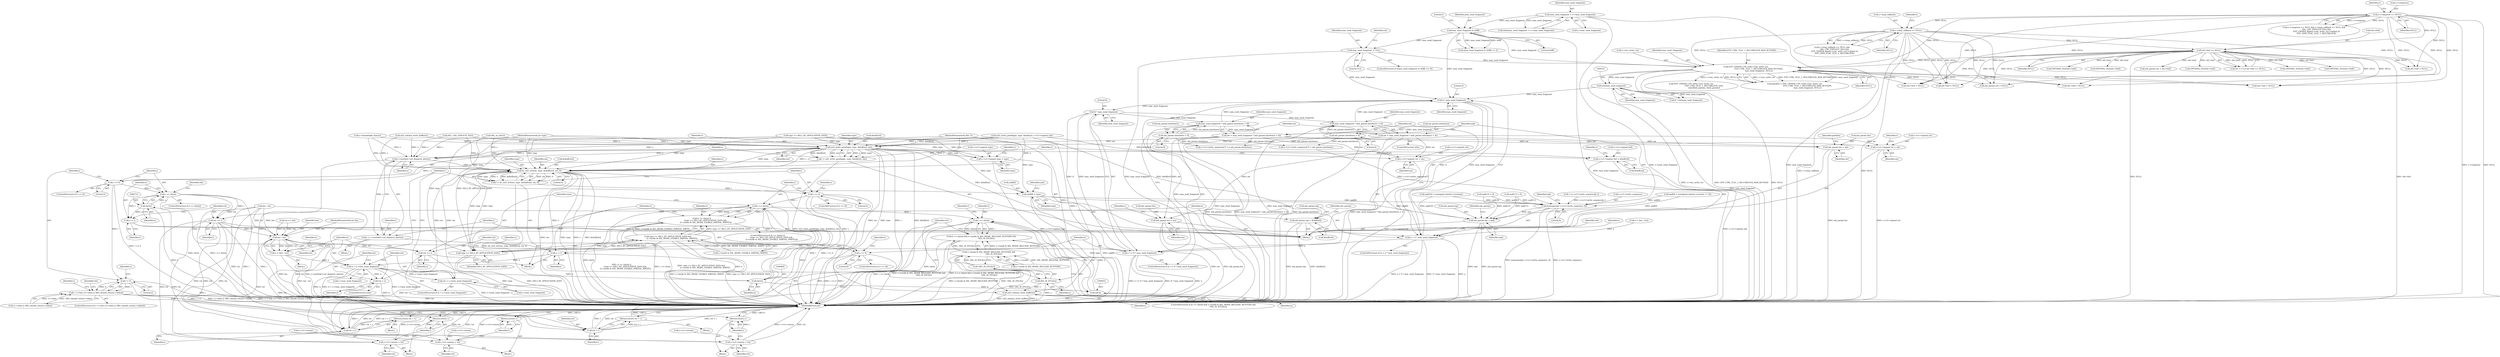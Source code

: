 digraph "0_openssl_77c77f0a1b9f15b869ca3342186dfbedd1119d0e@API" {
"1000386" [label="(Call,4 * max_send_fragment)"];
"1000292" [label="(Call,max_send_fragment & 0xfff)"];
"1000258" [label="(Call,max_send_fragment = s->max_send_fragment)"];
"1000433" [label="(Call,max_send_fragment * (mb_param.interleave = 8))"];
"1000428" [label="(Call,8 * max_send_fragment)"];
"1000386" [label="(Call,4 * max_send_fragment)"];
"1000326" [label="(Call,(int)max_send_fragment)"];
"1000314" [label="(Call,EVP_CIPHER_CTX_ctrl(s->enc_write_ctx,\n                                          EVP_CTRL_TLS1_1_MULTIBLOCK_MAX_BUFSIZE,\n                                          max_send_fragment, NULL))"];
"1000296" [label="(Call,max_send_fragment -= 512)"];
"1000264" [label="(Call,s->compress == NULL)"];
"1000270" [label="(Call,s->msg_callback == NULL)"];
"1000304" [label="(Call,wb->buf == NULL)"];
"1000443" [label="(Call,max_send_fragment * (mb_param.interleave = 4))"];
"1000445" [label="(Call,mb_param.interleave = 4)"];
"1000435" [label="(Call,mb_param.interleave = 8)"];
"1000384" [label="(Call,n < 4 * max_send_fragment)"];
"1000426" [label="(Call,n >= 8 * max_send_fragment)"];
"1000714" [label="(Call,(int)n)"];
"1000712" [label="(Call,i == (int)n)"];
"1000728" [label="(Call,tot + i)"];
"1000727" [label="(Return,return tot + i;)"];
"1000731" [label="(Call,n -= i)"];
"1000734" [label="(Call,tot += i)"];
"1000416" [label="(Call,s->s3->wnum = tot)"];
"1000702" [label="(Call,s->s3->wnum = tot)"];
"1000759" [label="(Call,len - tot)"];
"1000757" [label="(Call,n = (len - tot))"];
"1000765" [label="(Call,n > s->max_send_fragment)"];
"1000770" [label="(Call,nw = s->max_send_fragment)"];
"1000781" [label="(Call,do_ssl3_write(s, type, &(buf[tot]), nw, 0))"];
"1000779" [label="(Call,i = do_ssl3_write(s, type, &(buf[tot]), nw, 0))"];
"1000791" [label="(Call,i <= 0)"];
"1000802" [label="(Return,return i;)"];
"1000806" [label="(Call,i == (int)n)"];
"1000805" [label="(Call,(i == (int)n) ||\n            (type == SSL3_RT_APPLICATION_DATA &&\n             (s->mode & SSL_MODE_ENABLE_PARTIAL_WRITE)))"];
"1000830" [label="(Call,i == (int)n)"];
"1000829" [label="(Call,(i == (int)n) && s->mode & SSL_MODE_RELEASE_BUFFERS &&\n                !SSL_IS_DTLS(s))"];
"1000847" [label="(Call,tot + i)"];
"1000846" [label="(Return,return tot + i;)"];
"1000850" [label="(Call,n -= i)"];
"1000853" [label="(Call,tot += i)"];
"1000795" [label="(Call,s->s3->wnum = tot)"];
"1000812" [label="(Call,type == SSL3_RT_APPLICATION_DATA)"];
"1000811" [label="(Call,type == SSL3_RT_APPLICATION_DATA &&\n             (s->mode & SSL_MODE_ENABLE_PARTIAL_WRITE))"];
"1000842" [label="(Call,SSL_IS_DTLS(s))"];
"1000841" [label="(Call,!SSL_IS_DTLS(s))"];
"1000835" [label="(Call,s->mode & SSL_MODE_RELEASE_BUFFERS &&\n                !SSL_IS_DTLS(s))"];
"1000844" [label="(Call,ssl3_release_write_buffer(s))"];
"1000776" [label="(Call,nw = n)"];
"1000808" [label="(Call,(int)n)"];
"1000832" [label="(Call,(int)n)"];
"1000431" [label="(Call,nw = max_send_fragment * (mb_param.interleave = 8))"];
"1000503" [label="(Call,mb_param.len = nw)"];
"1000557" [label="(Call,mb_param.len = nw)"];
"1000631" [label="(Call,s->s3->wpend_tot = nw)"];
"1000655" [label="(Call,s->s3->wpend_ret = nw)"];
"1000664" [label="(Call,ssl3_write_pending(s, type, &buf[tot], nw))"];
"1000409" [label="(Call,s->method->ssl_dispatch_alert(s))"];
"1000407" [label="(Call,i = s->method->ssl_dispatch_alert(s))"];
"1000412" [label="(Call,i <= 0)"];
"1000423" [label="(Return,return i;)"];
"1000458" [label="(Call,aad[8] = type)"];
"1000450" [label="(Call,memcpy(aad, s->s3->write_sequence, 8))"];
"1000498" [label="(Call,mb_param.inp = aad)"];
"1000549" [label="(Call,mb_param.inp = &buf[tot])"];
"1000638" [label="(Call,s->s3->wpend_buf = &buf[tot])"];
"1000648" [label="(Call,s->s3->wpend_type = type)"];
"1000662" [label="(Call,i = ssl3_write_pending(s, type, &buf[tot], nw))"];
"1000673" [label="(Call,i <= 0)"];
"1000679" [label="(Call,i < 0)"];
"1000678" [label="(Call,i < 0 && (!s->wbio || !BIO_should_retry(s->wbio)))"];
"1000709" [label="(Return,return i;)"];
"1000441" [label="(Call,nw = max_send_fragment * (mb_param.interleave = 4))"];
"1000705" [label="(Identifier,s)"];
"1000830" [label="(Call,i == (int)n)"];
"1000841" [label="(Call,!SSL_IS_DTLS(s))"];
"1000810" [label="(Identifier,n)"];
"1000764" [label="(ControlStructure,if (n > s->max_send_fragment))"];
"1000808" [label="(Call,(int)n)"];
"1000269" [label="(Call,s->msg_callback == NULL &&\n        SSL_USE_EXPLICIT_IV(s) &&\n        EVP_CIPHER_flags(s->enc_write_ctx->cipher) &\n        EVP_CIPH_FLAG_TLS1_1_MULTIBLOCK)"];
"1000498" [label="(Call,mb_param.inp = aad)"];
"1000679" [label="(Call,i < 0)"];
"1000383" [label="(ControlStructure,if (n < 4 * max_send_fragment))"];
"1000435" [label="(Call,mb_param.interleave = 8)"];
"1000763" [label="(Block,)"];
"1000845" [label="(Identifier,s)"];
"1000452" [label="(Call,s->s3->write_sequence)"];
"1000314" [label="(Call,EVP_CIPHER_CTX_ctrl(s->enc_write_ctx,\n                                          EVP_CTRL_TLS1_1_MULTIBLOCK_MAX_BUFSIZE,\n                                          max_send_fragment, NULL))"];
"1000256" [label="(Call,(int)(max_send_fragment = s->max_send_fragment))"];
"1000118" [label="(MethodParameterIn,int type)"];
"1000432" [label="(Identifier,nw)"];
"1000728" [label="(Call,tot + i)"];
"1000761" [label="(Identifier,tot)"];
"1000851" [label="(Identifier,n)"];
"1000722" [label="(Call,wb->buf = NULL)"];
"1000734" [label="(Call,tot += i)"];
"1000442" [label="(Identifier,nw)"];
"1000672" [label="(ControlStructure,if (i <= 0))"];
"1000433" [label="(Call,max_send_fragment * (mb_param.interleave = 8))"];
"1000709" [label="(Return,return i;)"];
"1000507" [label="(Identifier,nw)"];
"1000463" [label="(Call,aad[9] = (unsigned char)(s->version >> 8))"];
"1000499" [label="(Call,mb_param.inp)"];
"1000178" [label="(Call,s->handshake_func(s))"];
"1000413" [label="(Identifier,i)"];
"1000814" [label="(Identifier,SSL3_RT_APPLICATION_DATA)"];
"1000767" [label="(Call,s->max_send_fragment)"];
"1000661" [label="(Identifier,nw)"];
"1000794" [label="(Block,)"];
"1000849" [label="(Identifier,i)"];
"1000641" [label="(Identifier,s)"];
"1000771" [label="(Identifier,nw)"];
"1000410" [label="(Identifier,s)"];
"1000305" [label="(Call,wb->buf)"];
"1000777" [label="(Identifier,nw)"];
"1000259" [label="(Identifier,max_send_fragment)"];
"1000422" [label="(Identifier,tot)"];
"1000730" [label="(Identifier,i)"];
"1000760" [label="(Identifier,len)"];
"1000120" [label="(MethodParameterIn,int len)"];
"1000319" [label="(Identifier,max_send_fragment)"];
"1000718" [label="(Call,OPENSSL_free(wb->buf))"];
"1000424" [label="(Identifier,i)"];
"1000759" [label="(Call,len - tot)"];
"1000804" [label="(ControlStructure,if ((i == (int)n) ||\n            (type == SSL3_RT_APPLICATION_DATA &&\n             (s->mode & SSL_MODE_ENABLE_PARTIAL_WRITE))))"];
"1000561" [label="(Identifier,nw)"];
"1000271" [label="(Call,s->msg_callback)"];
"1000550" [label="(Call,mb_param.inp)"];
"1000292" [label="(Call,max_send_fragment & 0xfff)"];
"1000328" [label="(Identifier,max_send_fragment)"];
"1000445" [label="(Call,mb_param.interleave = 4)"];
"1000394" [label="(Call,wb->buf = NULL)"];
"1000465" [label="(Identifier,aad)"];
"1000589" [label="(Call,s->s3->write_sequence[7] < mb_param.interleave)"];
"1000450" [label="(Call,memcpy(aad, s->s3->write_sequence, 8))"];
"1000310" [label="(Call,ssl3_release_write_buffer(s))"];
"1000505" [label="(Identifier,mb_param)"];
"1000536" [label="(Call,wb->buf = NULL)"];
"1000403" [label="(Identifier,s)"];
"1000665" [label="(Identifier,s)"];
"1000666" [label="(Identifier,type)"];
"1000559" [label="(Identifier,mb_param)"];
"1000474" [label="(Call,aad[10] = (unsigned char)(s->version))"];
"1000834" [label="(Identifier,n)"];
"1000446" [label="(Call,mb_param.interleave)"];
"1000846" [label="(Return,return tot + i;)"];
"1000676" [label="(Block,)"];
"1000757" [label="(Call,n = (len - tot))"];
"1000712" [label="(Call,i == (int)n)"];
"1000758" [label="(Identifier,n)"];
"1000451" [label="(Identifier,aad)"];
"1000649" [label="(Call,s->s3->wpend_type)"];
"1000407" [label="(Call,i = s->method->ssl_dispatch_alert(s))"];
"1000434" [label="(Identifier,max_send_fragment)"];
"1000703" [label="(Call,s->s3->wnum)"];
"1000790" [label="(ControlStructure,if (i <= 0))"];
"1000638" [label="(Call,s->s3->wpend_buf = &buf[tot])"];
"1000509" [label="(Identifier,packlen)"];
"1000419" [label="(Identifier,s)"];
"1000766" [label="(Identifier,n)"];
"1000805" [label="(Call,(i == (int)n) ||\n            (type == SSL3_RT_APPLICATION_DATA &&\n             (s->mode & SSL_MODE_ENABLE_PARTIAL_WRITE)))"];
"1000732" [label="(Identifier,n)"];
"1000429" [label="(Literal,8)"];
"1000264" [label="(Call,s->compress == NULL)"];
"1000440" [label="(ControlStructure,else)"];
"1000462" [label="(Identifier,type)"];
"1000459" [label="(Call,aad[8])"];
"1000788" [label="(Identifier,nw)"];
"1000710" [label="(Identifier,i)"];
"1000406" [label="(Block,)"];
"1000304" [label="(Call,wb->buf == NULL)"];
"1000713" [label="(Identifier,i)"];
"1000302" [label="(Identifier,tot)"];
"1000770" [label="(Call,nw = s->max_send_fragment)"];
"1000644" [label="(Call,&buf[tot])"];
"1000308" [label="(Identifier,NULL)"];
"1000784" [label="(Call,&(buf[tot]))"];
"1000813" [label="(Identifier,type)"];
"1000430" [label="(Identifier,max_send_fragment)"];
"1000836" [label="(Call,s->mode & SSL_MODE_RELEASE_BUFFERS)"];
"1000727" [label="(Return,return tot + i;)"];
"1000815" [label="(Call,s->mode & SSL_MODE_ENABLE_PARTIAL_WRITE)"];
"1000829" [label="(Call,(i == (int)n) && s->mode & SSL_MODE_RELEASE_BUFFERS &&\n                !SSL_IS_DTLS(s))"];
"1000682" [label="(Call,!s->wbio || !BIO_should_retry(s->wbio))"];
"1000291" [label="(Call,(max_send_fragment & 0xfff) == 0)"];
"1000277" [label="(Identifier,s)"];
"1000117" [label="(MethodParameterIn,SSL *s)"];
"1000711" [label="(ControlStructure,if (i == (int)n))"];
"1000376" [label="(Call,n = (len - tot))"];
"1000708" [label="(Identifier,tot)"];
"1000504" [label="(Call,mb_param.len)"];
"1000793" [label="(Literal,0)"];
"1000460" [label="(Identifier,aad)"];
"1000268" [label="(Identifier,NULL)"];
"1000532" [label="(Call,OPENSSL_free(wb->buf))"];
"1000779" [label="(Call,i = do_ssl3_write(s, type, &(buf[tot]), nw, 0))"];
"1000611" [label="(Call,++s->s3->write_sequence[j--])"];
"1000392" [label="(Identifier,wb)"];
"1000678" [label="(Call,i < 0 && (!s->wbio || !BIO_should_retry(s->wbio)))"];
"1000441" [label="(Call,nw = max_send_fragment * (mb_param.interleave = 4))"];
"1000260" [label="(Call,s->max_send_fragment)"];
"1000558" [label="(Call,mb_param.len)"];
"1000843" [label="(Identifier,s)"];
"1000782" [label="(Identifier,s)"];
"1000828" [label="(ControlStructure,if ((i == (int)n) && s->mode & SSL_MODE_RELEASE_BUFFERS &&\n                !SSL_IS_DTLS(s)))"];
"1000736" [label="(Identifier,i)"];
"1000658" [label="(Identifier,s)"];
"1000739" [label="(Call,tot == len)"];
"1000414" [label="(Literal,0)"];
"1000318" [label="(Identifier,EVP_CTRL_TLS1_1_MULTIBLOCK_MAX_BUFSIZE)"];
"1000847" [label="(Call,tot + i)"];
"1000324" [label="(Call,8 * (int)max_send_fragment)"];
"1000716" [label="(Identifier,n)"];
"1000853" [label="(Call,tot += i)"];
"1000693" [label="(Call,OPENSSL_free(wb->buf))"];
"1000270" [label="(Call,s->msg_callback == NULL)"];
"1000662" [label="(Call,i = ssl3_write_pending(s, type, &buf[tot], nw))"];
"1000493" [label="(Call,mb_param.out = NULL)"];
"1000781" [label="(Call,do_ssl3_write(s, type, &(buf[tot]), nw, 0))"];
"1000842" [label="(Call,SSL_IS_DTLS(s))"];
"1000775" [label="(ControlStructure,else)"];
"1000457" [label="(Literal,8)"];
"1000542" [label="(Call,mb_param.out = wb->buf)"];
"1000444" [label="(Identifier,max_send_fragment)"];
"1000632" [label="(Call,s->s3->wpend_tot)"];
"1000856" [label="(MethodReturn,int)"];
"1000385" [label="(Identifier,n)"];
"1000458" [label="(Call,aad[8] = type)"];
"1000680" [label="(Identifier,i)"];
"1000426" [label="(Call,n >= 8 * max_send_fragment)"];
"1000776" [label="(Call,nw = n)"];
"1000315" [label="(Call,s->enc_write_ctx)"];
"1000731" [label="(Call,n -= i)"];
"1000664" [label="(Call,ssl3_write_pending(s, type, &buf[tot], nw))"];
"1000824" [label="(Identifier,s)"];
"1000566" [label="(Identifier,s)"];
"1000803" [label="(Identifier,i)"];
"1000656" [label="(Call,s->s3->wpend_ret)"];
"1000411" [label="(ControlStructure,if (i <= 0))"];
"1000802" [label="(Return,return i;)"];
"1000326" [label="(Call,(int)max_send_fragment)"];
"1000651" [label="(Identifier,s)"];
"1000631" [label="(Call,s->s3->wpend_tot = nw)"];
"1000717" [label="(Block,)"];
"1000801" [label="(Identifier,tot)"];
"1000121" [label="(Block,)"];
"1000217" [label="(Call,ssl3_write_pending(s, type, &buf[tot], s->s3->wpend_tot))"];
"1000789" [label="(Literal,0)"];
"1000778" [label="(Identifier,n)"];
"1000295" [label="(Literal,0)"];
"1000549" [label="(Call,mb_param.inp = &buf[tot])"];
"1000412" [label="(Call,i <= 0)"];
"1000265" [label="(Call,s->compress)"];
"1000417" [label="(Call,s->s3->wnum)"];
"1000423" [label="(Return,return i;)"];
"1000695" [label="(Identifier,wb)"];
"1000384" [label="(Call,n < 4 * max_send_fragment)"];
"1000431" [label="(Call,nw = max_send_fragment * (mb_param.interleave = 8))"];
"1000733" [label="(Identifier,i)"];
"1000681" [label="(Literal,0)"];
"1000807" [label="(Identifier,i)"];
"1000382" [label="(Block,)"];
"1000697" [label="(Call,wb->buf = NULL)"];
"1000639" [label="(Call,s->s3->wpend_buf)"];
"1000390" [label="(Call,OPENSSL_free(wb->buf))"];
"1000297" [label="(Identifier,max_send_fragment)"];
"1000272" [label="(Identifier,s)"];
"1000298" [label="(Literal,512)"];
"1000258" [label="(Call,max_send_fragment = s->max_send_fragment)"];
"1000290" [label="(ControlStructure,if ((max_send_fragment & 0xfff) == 0))"];
"1000674" [label="(Identifier,i)"];
"1000855" [label="(Identifier,i)"];
"1000300" [label="(Call,tot == 0 || wb->buf == NULL)"];
"1000729" [label="(Identifier,tot)"];
"1000637" [label="(Identifier,nw)"];
"1000655" [label="(Call,s->s3->wpend_ret = nw)"];
"1000428" [label="(Call,8 * max_send_fragment)"];
"1000772" [label="(Call,s->max_send_fragment)"];
"1000276" [label="(Call,SSL_USE_EXPLICIT_IV(s))"];
"1000850" [label="(Call,n -= i)"];
"1000648" [label="(Call,s->s3->wpend_type = type)"];
"1000436" [label="(Call,mb_param.interleave)"];
"1000296" [label="(Call,max_send_fragment -= 512)"];
"1000169" [label="(Call,SSL_in_init(s))"];
"1000798" [label="(Identifier,s)"];
"1000831" [label="(Identifier,i)"];
"1000835" [label="(Call,s->mode & SSL_MODE_RELEASE_BUFFERS &&\n                !SSL_IS_DTLS(s))"];
"1000852" [label="(Identifier,i)"];
"1000671" [label="(Identifier,nw)"];
"1000263" [label="(Call,s->compress == NULL && s->msg_callback == NULL &&\n        SSL_USE_EXPLICIT_IV(s) &&\n        EVP_CIPHER_flags(s->enc_write_ctx->cipher) &\n        EVP_CIPH_FLAG_TLS1_1_MULTIBLOCK)"];
"1000388" [label="(Identifier,max_send_fragment)"];
"1000274" [label="(Identifier,NULL)"];
"1000415" [label="(Block,)"];
"1000685" [label="(Identifier,s)"];
"1000854" [label="(Identifier,tot)"];
"1000293" [label="(Identifier,max_send_fragment)"];
"1000553" [label="(Call,&buf[tot])"];
"1000654" [label="(Identifier,type)"];
"1000488" [label="(Call,aad[12] = 0)"];
"1000387" [label="(Literal,4)"];
"1000735" [label="(Identifier,tot)"];
"1000248" [label="(Call,type == SSL3_RT_APPLICATION_DATA)"];
"1000365" [label="(Call,OPENSSL_free(wb->buf))"];
"1000838" [label="(Identifier,s)"];
"1000795" [label="(Call,s->s3->wnum = tot)"];
"1000386" [label="(Call,4 * max_send_fragment)"];
"1000765" [label="(Call,n > s->max_send_fragment)"];
"1000502" [label="(Identifier,aad)"];
"1000408" [label="(Identifier,i)"];
"1000667" [label="(Call,&buf[tot])"];
"1000796" [label="(Call,s->s3->wnum)"];
"1000294" [label="(Literal,0xfff)"];
"1000427" [label="(Identifier,n)"];
"1000425" [label="(ControlStructure,if (n >= 8 * max_send_fragment))"];
"1000780" [label="(Identifier,i)"];
"1000811" [label="(Call,type == SSL3_RT_APPLICATION_DATA &&\n             (s->mode & SSL_MODE_ENABLE_PARTIAL_WRITE))"];
"1000677" [label="(ControlStructure,if (i < 0 && (!s->wbio || !BIO_should_retry(s->wbio))))"];
"1000369" [label="(Call,wb->buf = NULL)"];
"1000557" [label="(Call,mb_param.len = nw)"];
"1000792" [label="(Identifier,i)"];
"1000663" [label="(Identifier,i)"];
"1000820" [label="(Block,)"];
"1000673" [label="(Call,i <= 0)"];
"1000503" [label="(Call,mb_param.len = nw)"];
"1000844" [label="(Call,ssl3_release_write_buffer(s))"];
"1000817" [label="(Identifier,s)"];
"1000848" [label="(Identifier,tot)"];
"1000510" [label="(Call,EVP_CIPHER_CTX_ctrl(s->enc_write_ctx,\n                                          EVP_CTRL_TLS1_1_MULTIBLOCK_AAD,\n                                          sizeof(mb_param), &mb_param))"];
"1000312" [label="(Call,packlen = EVP_CIPHER_CTX_ctrl(s->enc_write_ctx,\n                                          EVP_CTRL_TLS1_1_MULTIBLOCK_MAX_BUFSIZE,\n                                          max_send_fragment, NULL))"];
"1000449" [label="(Literal,4)"];
"1000416" [label="(Call,s->s3->wnum = tot)"];
"1000483" [label="(Call,aad[11] = 0)"];
"1000791" [label="(Call,i <= 0)"];
"1000439" [label="(Literal,8)"];
"1000783" [label="(Identifier,type)"];
"1000378" [label="(Call,len - tot)"];
"1000409" [label="(Call,s->method->ssl_dispatch_alert(s))"];
"1000812" [label="(Call,type == SSL3_RT_APPLICATION_DATA)"];
"1000806" [label="(Call,i == (int)n)"];
"1000320" [label="(Identifier,NULL)"];
"1000714" [label="(Call,(int)n)"];
"1000675" [label="(Literal,0)"];
"1000702" [label="(Call,s->s3->wnum = tot)"];
"1000577" [label="(Call,s->s3->write_sequence[7] += mb_param.interleave)"];
"1000443" [label="(Call,max_send_fragment * (mb_param.interleave = 4))"];
"1000720" [label="(Identifier,wb)"];
"1000832" [label="(Call,(int)n)"];
"1000386" -> "1000384"  [label="AST: "];
"1000386" -> "1000388"  [label="CFG: "];
"1000387" -> "1000386"  [label="AST: "];
"1000388" -> "1000386"  [label="AST: "];
"1000384" -> "1000386"  [label="CFG: "];
"1000386" -> "1000856"  [label="DDG: max_send_fragment"];
"1000386" -> "1000384"  [label="DDG: 4"];
"1000386" -> "1000384"  [label="DDG: max_send_fragment"];
"1000292" -> "1000386"  [label="DDG: max_send_fragment"];
"1000433" -> "1000386"  [label="DDG: max_send_fragment"];
"1000326" -> "1000386"  [label="DDG: max_send_fragment"];
"1000296" -> "1000386"  [label="DDG: max_send_fragment"];
"1000443" -> "1000386"  [label="DDG: max_send_fragment"];
"1000386" -> "1000428"  [label="DDG: max_send_fragment"];
"1000292" -> "1000291"  [label="AST: "];
"1000292" -> "1000294"  [label="CFG: "];
"1000293" -> "1000292"  [label="AST: "];
"1000294" -> "1000292"  [label="AST: "];
"1000295" -> "1000292"  [label="CFG: "];
"1000292" -> "1000856"  [label="DDG: max_send_fragment"];
"1000292" -> "1000291"  [label="DDG: max_send_fragment"];
"1000292" -> "1000291"  [label="DDG: 0xfff"];
"1000258" -> "1000292"  [label="DDG: max_send_fragment"];
"1000292" -> "1000296"  [label="DDG: max_send_fragment"];
"1000292" -> "1000314"  [label="DDG: max_send_fragment"];
"1000258" -> "1000256"  [label="AST: "];
"1000258" -> "1000260"  [label="CFG: "];
"1000259" -> "1000258"  [label="AST: "];
"1000260" -> "1000258"  [label="AST: "];
"1000256" -> "1000258"  [label="CFG: "];
"1000258" -> "1000856"  [label="DDG: max_send_fragment"];
"1000258" -> "1000856"  [label="DDG: s->max_send_fragment"];
"1000258" -> "1000256"  [label="DDG: max_send_fragment"];
"1000433" -> "1000431"  [label="AST: "];
"1000433" -> "1000435"  [label="CFG: "];
"1000434" -> "1000433"  [label="AST: "];
"1000435" -> "1000433"  [label="AST: "];
"1000431" -> "1000433"  [label="CFG: "];
"1000433" -> "1000856"  [label="DDG: max_send_fragment"];
"1000433" -> "1000431"  [label="DDG: max_send_fragment"];
"1000428" -> "1000433"  [label="DDG: max_send_fragment"];
"1000435" -> "1000433"  [label="DDG: mb_param.interleave"];
"1000428" -> "1000426"  [label="AST: "];
"1000428" -> "1000430"  [label="CFG: "];
"1000429" -> "1000428"  [label="AST: "];
"1000430" -> "1000428"  [label="AST: "];
"1000426" -> "1000428"  [label="CFG: "];
"1000428" -> "1000426"  [label="DDG: 8"];
"1000428" -> "1000426"  [label="DDG: max_send_fragment"];
"1000428" -> "1000443"  [label="DDG: max_send_fragment"];
"1000326" -> "1000324"  [label="AST: "];
"1000326" -> "1000328"  [label="CFG: "];
"1000327" -> "1000326"  [label="AST: "];
"1000328" -> "1000326"  [label="AST: "];
"1000324" -> "1000326"  [label="CFG: "];
"1000326" -> "1000856"  [label="DDG: max_send_fragment"];
"1000326" -> "1000324"  [label="DDG: max_send_fragment"];
"1000314" -> "1000326"  [label="DDG: max_send_fragment"];
"1000314" -> "1000312"  [label="AST: "];
"1000314" -> "1000320"  [label="CFG: "];
"1000315" -> "1000314"  [label="AST: "];
"1000318" -> "1000314"  [label="AST: "];
"1000319" -> "1000314"  [label="AST: "];
"1000320" -> "1000314"  [label="AST: "];
"1000312" -> "1000314"  [label="CFG: "];
"1000314" -> "1000856"  [label="DDG: s->enc_write_ctx"];
"1000314" -> "1000856"  [label="DDG: EVP_CTRL_TLS1_1_MULTIBLOCK_MAX_BUFSIZE"];
"1000314" -> "1000856"  [label="DDG: NULL"];
"1000314" -> "1000312"  [label="DDG: s->enc_write_ctx"];
"1000314" -> "1000312"  [label="DDG: EVP_CTRL_TLS1_1_MULTIBLOCK_MAX_BUFSIZE"];
"1000314" -> "1000312"  [label="DDG: max_send_fragment"];
"1000314" -> "1000312"  [label="DDG: NULL"];
"1000296" -> "1000314"  [label="DDG: max_send_fragment"];
"1000264" -> "1000314"  [label="DDG: NULL"];
"1000270" -> "1000314"  [label="DDG: NULL"];
"1000304" -> "1000314"  [label="DDG: NULL"];
"1000314" -> "1000394"  [label="DDG: NULL"];
"1000314" -> "1000493"  [label="DDG: NULL"];
"1000314" -> "1000510"  [label="DDG: s->enc_write_ctx"];
"1000314" -> "1000536"  [label="DDG: NULL"];
"1000314" -> "1000697"  [label="DDG: NULL"];
"1000314" -> "1000722"  [label="DDG: NULL"];
"1000296" -> "1000290"  [label="AST: "];
"1000296" -> "1000298"  [label="CFG: "];
"1000297" -> "1000296"  [label="AST: "];
"1000298" -> "1000296"  [label="AST: "];
"1000302" -> "1000296"  [label="CFG: "];
"1000296" -> "1000856"  [label="DDG: max_send_fragment"];
"1000264" -> "1000263"  [label="AST: "];
"1000264" -> "1000268"  [label="CFG: "];
"1000265" -> "1000264"  [label="AST: "];
"1000268" -> "1000264"  [label="AST: "];
"1000272" -> "1000264"  [label="CFG: "];
"1000263" -> "1000264"  [label="CFG: "];
"1000264" -> "1000856"  [label="DDG: s->compress"];
"1000264" -> "1000856"  [label="DDG: NULL"];
"1000264" -> "1000263"  [label="DDG: s->compress"];
"1000264" -> "1000263"  [label="DDG: NULL"];
"1000264" -> "1000270"  [label="DDG: NULL"];
"1000264" -> "1000304"  [label="DDG: NULL"];
"1000264" -> "1000369"  [label="DDG: NULL"];
"1000264" -> "1000394"  [label="DDG: NULL"];
"1000264" -> "1000493"  [label="DDG: NULL"];
"1000264" -> "1000536"  [label="DDG: NULL"];
"1000264" -> "1000697"  [label="DDG: NULL"];
"1000264" -> "1000722"  [label="DDG: NULL"];
"1000270" -> "1000269"  [label="AST: "];
"1000270" -> "1000274"  [label="CFG: "];
"1000271" -> "1000270"  [label="AST: "];
"1000274" -> "1000270"  [label="AST: "];
"1000277" -> "1000270"  [label="CFG: "];
"1000269" -> "1000270"  [label="CFG: "];
"1000270" -> "1000856"  [label="DDG: NULL"];
"1000270" -> "1000856"  [label="DDG: s->msg_callback"];
"1000270" -> "1000269"  [label="DDG: s->msg_callback"];
"1000270" -> "1000269"  [label="DDG: NULL"];
"1000270" -> "1000304"  [label="DDG: NULL"];
"1000270" -> "1000369"  [label="DDG: NULL"];
"1000270" -> "1000394"  [label="DDG: NULL"];
"1000270" -> "1000493"  [label="DDG: NULL"];
"1000270" -> "1000536"  [label="DDG: NULL"];
"1000270" -> "1000697"  [label="DDG: NULL"];
"1000270" -> "1000722"  [label="DDG: NULL"];
"1000304" -> "1000300"  [label="AST: "];
"1000304" -> "1000308"  [label="CFG: "];
"1000305" -> "1000304"  [label="AST: "];
"1000308" -> "1000304"  [label="AST: "];
"1000300" -> "1000304"  [label="CFG: "];
"1000304" -> "1000856"  [label="DDG: wb->buf"];
"1000304" -> "1000856"  [label="DDG: NULL"];
"1000304" -> "1000300"  [label="DDG: wb->buf"];
"1000304" -> "1000300"  [label="DDG: NULL"];
"1000304" -> "1000365"  [label="DDG: wb->buf"];
"1000304" -> "1000369"  [label="DDG: NULL"];
"1000304" -> "1000390"  [label="DDG: wb->buf"];
"1000304" -> "1000394"  [label="DDG: NULL"];
"1000304" -> "1000493"  [label="DDG: NULL"];
"1000304" -> "1000532"  [label="DDG: wb->buf"];
"1000304" -> "1000536"  [label="DDG: NULL"];
"1000304" -> "1000542"  [label="DDG: wb->buf"];
"1000304" -> "1000693"  [label="DDG: wb->buf"];
"1000304" -> "1000697"  [label="DDG: NULL"];
"1000304" -> "1000718"  [label="DDG: wb->buf"];
"1000304" -> "1000722"  [label="DDG: NULL"];
"1000443" -> "1000441"  [label="AST: "];
"1000443" -> "1000445"  [label="CFG: "];
"1000444" -> "1000443"  [label="AST: "];
"1000445" -> "1000443"  [label="AST: "];
"1000441" -> "1000443"  [label="CFG: "];
"1000443" -> "1000856"  [label="DDG: max_send_fragment"];
"1000443" -> "1000441"  [label="DDG: max_send_fragment"];
"1000445" -> "1000443"  [label="DDG: mb_param.interleave"];
"1000445" -> "1000449"  [label="CFG: "];
"1000446" -> "1000445"  [label="AST: "];
"1000449" -> "1000445"  [label="AST: "];
"1000445" -> "1000856"  [label="DDG: mb_param.interleave"];
"1000445" -> "1000577"  [label="DDG: mb_param.interleave"];
"1000445" -> "1000589"  [label="DDG: mb_param.interleave"];
"1000435" -> "1000439"  [label="CFG: "];
"1000436" -> "1000435"  [label="AST: "];
"1000439" -> "1000435"  [label="AST: "];
"1000435" -> "1000856"  [label="DDG: mb_param.interleave"];
"1000435" -> "1000577"  [label="DDG: mb_param.interleave"];
"1000435" -> "1000589"  [label="DDG: mb_param.interleave"];
"1000384" -> "1000383"  [label="AST: "];
"1000385" -> "1000384"  [label="AST: "];
"1000392" -> "1000384"  [label="CFG: "];
"1000403" -> "1000384"  [label="CFG: "];
"1000384" -> "1000856"  [label="DDG: n < 4 * max_send_fragment"];
"1000384" -> "1000856"  [label="DDG: 4 * max_send_fragment"];
"1000384" -> "1000856"  [label="DDG: n"];
"1000376" -> "1000384"  [label="DDG: n"];
"1000731" -> "1000384"  [label="DDG: n"];
"1000384" -> "1000426"  [label="DDG: n"];
"1000426" -> "1000425"  [label="AST: "];
"1000427" -> "1000426"  [label="AST: "];
"1000432" -> "1000426"  [label="CFG: "];
"1000442" -> "1000426"  [label="CFG: "];
"1000426" -> "1000856"  [label="DDG: 8 * max_send_fragment"];
"1000426" -> "1000856"  [label="DDG: n"];
"1000426" -> "1000856"  [label="DDG: n >= 8 * max_send_fragment"];
"1000426" -> "1000714"  [label="DDG: n"];
"1000714" -> "1000712"  [label="AST: "];
"1000714" -> "1000716"  [label="CFG: "];
"1000715" -> "1000714"  [label="AST: "];
"1000716" -> "1000714"  [label="AST: "];
"1000712" -> "1000714"  [label="CFG: "];
"1000714" -> "1000856"  [label="DDG: n"];
"1000714" -> "1000712"  [label="DDG: n"];
"1000714" -> "1000731"  [label="DDG: n"];
"1000712" -> "1000711"  [label="AST: "];
"1000713" -> "1000712"  [label="AST: "];
"1000720" -> "1000712"  [label="CFG: "];
"1000732" -> "1000712"  [label="CFG: "];
"1000712" -> "1000856"  [label="DDG: (int)n"];
"1000712" -> "1000856"  [label="DDG: i == (int)n"];
"1000673" -> "1000712"  [label="DDG: i"];
"1000712" -> "1000728"  [label="DDG: i"];
"1000712" -> "1000731"  [label="DDG: i"];
"1000712" -> "1000734"  [label="DDG: i"];
"1000728" -> "1000727"  [label="AST: "];
"1000728" -> "1000730"  [label="CFG: "];
"1000729" -> "1000728"  [label="AST: "];
"1000730" -> "1000728"  [label="AST: "];
"1000727" -> "1000728"  [label="CFG: "];
"1000728" -> "1000856"  [label="DDG: i"];
"1000728" -> "1000856"  [label="DDG: tot"];
"1000728" -> "1000856"  [label="DDG: tot + i"];
"1000728" -> "1000727"  [label="DDG: tot + i"];
"1000734" -> "1000728"  [label="DDG: tot"];
"1000378" -> "1000728"  [label="DDG: tot"];
"1000727" -> "1000717"  [label="AST: "];
"1000856" -> "1000727"  [label="CFG: "];
"1000727" -> "1000856"  [label="DDG: <RET>"];
"1000731" -> "1000382"  [label="AST: "];
"1000731" -> "1000733"  [label="CFG: "];
"1000732" -> "1000731"  [label="AST: "];
"1000733" -> "1000731"  [label="AST: "];
"1000735" -> "1000731"  [label="CFG: "];
"1000734" -> "1000382"  [label="AST: "];
"1000734" -> "1000736"  [label="CFG: "];
"1000735" -> "1000734"  [label="AST: "];
"1000736" -> "1000734"  [label="AST: "];
"1000385" -> "1000734"  [label="CFG: "];
"1000734" -> "1000856"  [label="DDG: tot"];
"1000734" -> "1000856"  [label="DDG: i"];
"1000734" -> "1000416"  [label="DDG: tot"];
"1000734" -> "1000702"  [label="DDG: tot"];
"1000378" -> "1000734"  [label="DDG: tot"];
"1000734" -> "1000759"  [label="DDG: tot"];
"1000416" -> "1000415"  [label="AST: "];
"1000416" -> "1000422"  [label="CFG: "];
"1000417" -> "1000416"  [label="AST: "];
"1000422" -> "1000416"  [label="AST: "];
"1000424" -> "1000416"  [label="CFG: "];
"1000416" -> "1000856"  [label="DDG: tot"];
"1000416" -> "1000856"  [label="DDG: s->s3->wnum"];
"1000378" -> "1000416"  [label="DDG: tot"];
"1000702" -> "1000676"  [label="AST: "];
"1000702" -> "1000708"  [label="CFG: "];
"1000703" -> "1000702"  [label="AST: "];
"1000708" -> "1000702"  [label="AST: "];
"1000710" -> "1000702"  [label="CFG: "];
"1000702" -> "1000856"  [label="DDG: tot"];
"1000702" -> "1000856"  [label="DDG: s->s3->wnum"];
"1000378" -> "1000702"  [label="DDG: tot"];
"1000759" -> "1000757"  [label="AST: "];
"1000759" -> "1000761"  [label="CFG: "];
"1000760" -> "1000759"  [label="AST: "];
"1000761" -> "1000759"  [label="AST: "];
"1000757" -> "1000759"  [label="CFG: "];
"1000759" -> "1000856"  [label="DDG: len"];
"1000759" -> "1000757"  [label="DDG: len"];
"1000759" -> "1000757"  [label="DDG: tot"];
"1000378" -> "1000759"  [label="DDG: len"];
"1000378" -> "1000759"  [label="DDG: tot"];
"1000739" -> "1000759"  [label="DDG: len"];
"1000739" -> "1000759"  [label="DDG: tot"];
"1000120" -> "1000759"  [label="DDG: len"];
"1000759" -> "1000795"  [label="DDG: tot"];
"1000759" -> "1000847"  [label="DDG: tot"];
"1000759" -> "1000853"  [label="DDG: tot"];
"1000757" -> "1000121"  [label="AST: "];
"1000758" -> "1000757"  [label="AST: "];
"1000766" -> "1000757"  [label="CFG: "];
"1000757" -> "1000856"  [label="DDG: len - tot"];
"1000757" -> "1000765"  [label="DDG: n"];
"1000765" -> "1000764"  [label="AST: "];
"1000765" -> "1000767"  [label="CFG: "];
"1000766" -> "1000765"  [label="AST: "];
"1000767" -> "1000765"  [label="AST: "];
"1000771" -> "1000765"  [label="CFG: "];
"1000777" -> "1000765"  [label="CFG: "];
"1000765" -> "1000856"  [label="DDG: s->max_send_fragment"];
"1000765" -> "1000856"  [label="DDG: n"];
"1000765" -> "1000856"  [label="DDG: n > s->max_send_fragment"];
"1000850" -> "1000765"  [label="DDG: n"];
"1000765" -> "1000770"  [label="DDG: s->max_send_fragment"];
"1000765" -> "1000776"  [label="DDG: n"];
"1000765" -> "1000808"  [label="DDG: n"];
"1000770" -> "1000764"  [label="AST: "];
"1000770" -> "1000772"  [label="CFG: "];
"1000771" -> "1000770"  [label="AST: "];
"1000772" -> "1000770"  [label="AST: "];
"1000780" -> "1000770"  [label="CFG: "];
"1000770" -> "1000856"  [label="DDG: s->max_send_fragment"];
"1000770" -> "1000781"  [label="DDG: nw"];
"1000781" -> "1000779"  [label="AST: "];
"1000781" -> "1000789"  [label="CFG: "];
"1000782" -> "1000781"  [label="AST: "];
"1000783" -> "1000781"  [label="AST: "];
"1000784" -> "1000781"  [label="AST: "];
"1000788" -> "1000781"  [label="AST: "];
"1000789" -> "1000781"  [label="AST: "];
"1000779" -> "1000781"  [label="CFG: "];
"1000781" -> "1000856"  [label="DDG: nw"];
"1000781" -> "1000856"  [label="DDG: type"];
"1000781" -> "1000856"  [label="DDG: s"];
"1000781" -> "1000856"  [label="DDG: &(buf[tot])"];
"1000781" -> "1000779"  [label="DDG: nw"];
"1000781" -> "1000779"  [label="DDG: 0"];
"1000781" -> "1000779"  [label="DDG: type"];
"1000781" -> "1000779"  [label="DDG: s"];
"1000781" -> "1000779"  [label="DDG: &(buf[tot])"];
"1000178" -> "1000781"  [label="DDG: s"];
"1000310" -> "1000781"  [label="DDG: s"];
"1000217" -> "1000781"  [label="DDG: s"];
"1000409" -> "1000781"  [label="DDG: s"];
"1000276" -> "1000781"  [label="DDG: s"];
"1000169" -> "1000781"  [label="DDG: s"];
"1000664" -> "1000781"  [label="DDG: s"];
"1000664" -> "1000781"  [label="DDG: type"];
"1000117" -> "1000781"  [label="DDG: s"];
"1000812" -> "1000781"  [label="DDG: type"];
"1000248" -> "1000781"  [label="DDG: type"];
"1000118" -> "1000781"  [label="DDG: type"];
"1000776" -> "1000781"  [label="DDG: nw"];
"1000781" -> "1000812"  [label="DDG: type"];
"1000781" -> "1000842"  [label="DDG: s"];
"1000781" -> "1000844"  [label="DDG: s"];
"1000779" -> "1000763"  [label="AST: "];
"1000780" -> "1000779"  [label="AST: "];
"1000792" -> "1000779"  [label="CFG: "];
"1000779" -> "1000856"  [label="DDG: do_ssl3_write(s, type, &(buf[tot]), nw, 0)"];
"1000779" -> "1000791"  [label="DDG: i"];
"1000791" -> "1000790"  [label="AST: "];
"1000791" -> "1000793"  [label="CFG: "];
"1000792" -> "1000791"  [label="AST: "];
"1000793" -> "1000791"  [label="AST: "];
"1000798" -> "1000791"  [label="CFG: "];
"1000807" -> "1000791"  [label="CFG: "];
"1000791" -> "1000856"  [label="DDG: i"];
"1000791" -> "1000856"  [label="DDG: i <= 0"];
"1000791" -> "1000802"  [label="DDG: i"];
"1000791" -> "1000806"  [label="DDG: i"];
"1000802" -> "1000794"  [label="AST: "];
"1000802" -> "1000803"  [label="CFG: "];
"1000803" -> "1000802"  [label="AST: "];
"1000856" -> "1000802"  [label="CFG: "];
"1000802" -> "1000856"  [label="DDG: <RET>"];
"1000803" -> "1000802"  [label="DDG: i"];
"1000806" -> "1000805"  [label="AST: "];
"1000806" -> "1000808"  [label="CFG: "];
"1000807" -> "1000806"  [label="AST: "];
"1000808" -> "1000806"  [label="AST: "];
"1000813" -> "1000806"  [label="CFG: "];
"1000805" -> "1000806"  [label="CFG: "];
"1000806" -> "1000856"  [label="DDG: (int)n"];
"1000806" -> "1000805"  [label="DDG: i"];
"1000806" -> "1000805"  [label="DDG: (int)n"];
"1000808" -> "1000806"  [label="DDG: n"];
"1000806" -> "1000830"  [label="DDG: i"];
"1000806" -> "1000850"  [label="DDG: i"];
"1000806" -> "1000853"  [label="DDG: i"];
"1000805" -> "1000804"  [label="AST: "];
"1000805" -> "1000811"  [label="CFG: "];
"1000811" -> "1000805"  [label="AST: "];
"1000824" -> "1000805"  [label="CFG: "];
"1000851" -> "1000805"  [label="CFG: "];
"1000805" -> "1000856"  [label="DDG: (i == (int)n) ||\n            (type == SSL3_RT_APPLICATION_DATA &&\n             (s->mode & SSL_MODE_ENABLE_PARTIAL_WRITE))"];
"1000805" -> "1000856"  [label="DDG: i == (int)n"];
"1000805" -> "1000856"  [label="DDG: type == SSL3_RT_APPLICATION_DATA &&\n             (s->mode & SSL_MODE_ENABLE_PARTIAL_WRITE)"];
"1000811" -> "1000805"  [label="DDG: type == SSL3_RT_APPLICATION_DATA"];
"1000811" -> "1000805"  [label="DDG: s->mode & SSL_MODE_ENABLE_PARTIAL_WRITE"];
"1000830" -> "1000829"  [label="AST: "];
"1000830" -> "1000832"  [label="CFG: "];
"1000831" -> "1000830"  [label="AST: "];
"1000832" -> "1000830"  [label="AST: "];
"1000838" -> "1000830"  [label="CFG: "];
"1000829" -> "1000830"  [label="CFG: "];
"1000830" -> "1000856"  [label="DDG: (int)n"];
"1000830" -> "1000829"  [label="DDG: i"];
"1000830" -> "1000829"  [label="DDG: (int)n"];
"1000832" -> "1000830"  [label="DDG: n"];
"1000830" -> "1000847"  [label="DDG: i"];
"1000829" -> "1000828"  [label="AST: "];
"1000829" -> "1000835"  [label="CFG: "];
"1000835" -> "1000829"  [label="AST: "];
"1000845" -> "1000829"  [label="CFG: "];
"1000848" -> "1000829"  [label="CFG: "];
"1000829" -> "1000856"  [label="DDG: (i == (int)n) && s->mode & SSL_MODE_RELEASE_BUFFERS &&\n                !SSL_IS_DTLS(s)"];
"1000829" -> "1000856"  [label="DDG: i == (int)n"];
"1000829" -> "1000856"  [label="DDG: s->mode & SSL_MODE_RELEASE_BUFFERS &&\n                !SSL_IS_DTLS(s)"];
"1000835" -> "1000829"  [label="DDG: s->mode & SSL_MODE_RELEASE_BUFFERS"];
"1000835" -> "1000829"  [label="DDG: !SSL_IS_DTLS(s)"];
"1000847" -> "1000846"  [label="AST: "];
"1000847" -> "1000849"  [label="CFG: "];
"1000848" -> "1000847"  [label="AST: "];
"1000849" -> "1000847"  [label="AST: "];
"1000846" -> "1000847"  [label="CFG: "];
"1000847" -> "1000856"  [label="DDG: i"];
"1000847" -> "1000856"  [label="DDG: tot"];
"1000847" -> "1000856"  [label="DDG: tot + i"];
"1000847" -> "1000846"  [label="DDG: tot + i"];
"1000853" -> "1000847"  [label="DDG: tot"];
"1000846" -> "1000820"  [label="AST: "];
"1000856" -> "1000846"  [label="CFG: "];
"1000846" -> "1000856"  [label="DDG: <RET>"];
"1000850" -> "1000763"  [label="AST: "];
"1000850" -> "1000852"  [label="CFG: "];
"1000851" -> "1000850"  [label="AST: "];
"1000852" -> "1000850"  [label="AST: "];
"1000854" -> "1000850"  [label="CFG: "];
"1000808" -> "1000850"  [label="DDG: n"];
"1000853" -> "1000763"  [label="AST: "];
"1000853" -> "1000855"  [label="CFG: "];
"1000854" -> "1000853"  [label="AST: "];
"1000855" -> "1000853"  [label="AST: "];
"1000766" -> "1000853"  [label="CFG: "];
"1000853" -> "1000795"  [label="DDG: tot"];
"1000795" -> "1000794"  [label="AST: "];
"1000795" -> "1000801"  [label="CFG: "];
"1000796" -> "1000795"  [label="AST: "];
"1000801" -> "1000795"  [label="AST: "];
"1000803" -> "1000795"  [label="CFG: "];
"1000795" -> "1000856"  [label="DDG: s->s3->wnum"];
"1000795" -> "1000856"  [label="DDG: tot"];
"1000812" -> "1000811"  [label="AST: "];
"1000812" -> "1000814"  [label="CFG: "];
"1000813" -> "1000812"  [label="AST: "];
"1000814" -> "1000812"  [label="AST: "];
"1000817" -> "1000812"  [label="CFG: "];
"1000811" -> "1000812"  [label="CFG: "];
"1000812" -> "1000856"  [label="DDG: SSL3_RT_APPLICATION_DATA"];
"1000812" -> "1000856"  [label="DDG: type"];
"1000812" -> "1000811"  [label="DDG: type"];
"1000812" -> "1000811"  [label="DDG: SSL3_RT_APPLICATION_DATA"];
"1000118" -> "1000812"  [label="DDG: type"];
"1000248" -> "1000812"  [label="DDG: SSL3_RT_APPLICATION_DATA"];
"1000811" -> "1000815"  [label="CFG: "];
"1000815" -> "1000811"  [label="AST: "];
"1000811" -> "1000856"  [label="DDG: s->mode & SSL_MODE_ENABLE_PARTIAL_WRITE"];
"1000811" -> "1000856"  [label="DDG: type == SSL3_RT_APPLICATION_DATA"];
"1000815" -> "1000811"  [label="DDG: s->mode"];
"1000815" -> "1000811"  [label="DDG: SSL_MODE_ENABLE_PARTIAL_WRITE"];
"1000842" -> "1000841"  [label="AST: "];
"1000842" -> "1000843"  [label="CFG: "];
"1000843" -> "1000842"  [label="AST: "];
"1000841" -> "1000842"  [label="CFG: "];
"1000842" -> "1000856"  [label="DDG: s"];
"1000842" -> "1000841"  [label="DDG: s"];
"1000117" -> "1000842"  [label="DDG: s"];
"1000842" -> "1000844"  [label="DDG: s"];
"1000841" -> "1000835"  [label="AST: "];
"1000835" -> "1000841"  [label="CFG: "];
"1000841" -> "1000856"  [label="DDG: SSL_IS_DTLS(s)"];
"1000841" -> "1000835"  [label="DDG: SSL_IS_DTLS(s)"];
"1000835" -> "1000836"  [label="CFG: "];
"1000836" -> "1000835"  [label="AST: "];
"1000835" -> "1000856"  [label="DDG: s->mode & SSL_MODE_RELEASE_BUFFERS"];
"1000835" -> "1000856"  [label="DDG: !SSL_IS_DTLS(s)"];
"1000836" -> "1000835"  [label="DDG: s->mode"];
"1000836" -> "1000835"  [label="DDG: SSL_MODE_RELEASE_BUFFERS"];
"1000844" -> "1000828"  [label="AST: "];
"1000844" -> "1000845"  [label="CFG: "];
"1000845" -> "1000844"  [label="AST: "];
"1000848" -> "1000844"  [label="CFG: "];
"1000844" -> "1000856"  [label="DDG: ssl3_release_write_buffer(s)"];
"1000844" -> "1000856"  [label="DDG: s"];
"1000117" -> "1000844"  [label="DDG: s"];
"1000776" -> "1000775"  [label="AST: "];
"1000776" -> "1000778"  [label="CFG: "];
"1000777" -> "1000776"  [label="AST: "];
"1000778" -> "1000776"  [label="AST: "];
"1000780" -> "1000776"  [label="CFG: "];
"1000776" -> "1000856"  [label="DDG: n"];
"1000808" -> "1000810"  [label="CFG: "];
"1000809" -> "1000808"  [label="AST: "];
"1000810" -> "1000808"  [label="AST: "];
"1000808" -> "1000832"  [label="DDG: n"];
"1000832" -> "1000834"  [label="CFG: "];
"1000833" -> "1000832"  [label="AST: "];
"1000834" -> "1000832"  [label="AST: "];
"1000832" -> "1000856"  [label="DDG: n"];
"1000431" -> "1000425"  [label="AST: "];
"1000432" -> "1000431"  [label="AST: "];
"1000451" -> "1000431"  [label="CFG: "];
"1000431" -> "1000856"  [label="DDG: max_send_fragment * (mb_param.interleave = 8)"];
"1000431" -> "1000503"  [label="DDG: nw"];
"1000431" -> "1000557"  [label="DDG: nw"];
"1000431" -> "1000631"  [label="DDG: nw"];
"1000431" -> "1000655"  [label="DDG: nw"];
"1000431" -> "1000664"  [label="DDG: nw"];
"1000503" -> "1000382"  [label="AST: "];
"1000503" -> "1000507"  [label="CFG: "];
"1000504" -> "1000503"  [label="AST: "];
"1000507" -> "1000503"  [label="AST: "];
"1000509" -> "1000503"  [label="CFG: "];
"1000503" -> "1000856"  [label="DDG: mb_param.len"];
"1000441" -> "1000503"  [label="DDG: nw"];
"1000557" -> "1000382"  [label="AST: "];
"1000557" -> "1000561"  [label="CFG: "];
"1000558" -> "1000557"  [label="AST: "];
"1000561" -> "1000557"  [label="AST: "];
"1000566" -> "1000557"  [label="CFG: "];
"1000557" -> "1000856"  [label="DDG: mb_param.len"];
"1000557" -> "1000856"  [label="DDG: nw"];
"1000441" -> "1000557"  [label="DDG: nw"];
"1000631" -> "1000382"  [label="AST: "];
"1000631" -> "1000637"  [label="CFG: "];
"1000632" -> "1000631"  [label="AST: "];
"1000637" -> "1000631"  [label="AST: "];
"1000641" -> "1000631"  [label="CFG: "];
"1000631" -> "1000856"  [label="DDG: s->s3->wpend_tot"];
"1000441" -> "1000631"  [label="DDG: nw"];
"1000655" -> "1000382"  [label="AST: "];
"1000655" -> "1000661"  [label="CFG: "];
"1000656" -> "1000655"  [label="AST: "];
"1000661" -> "1000655"  [label="AST: "];
"1000663" -> "1000655"  [label="CFG: "];
"1000655" -> "1000856"  [label="DDG: s->s3->wpend_ret"];
"1000441" -> "1000655"  [label="DDG: nw"];
"1000664" -> "1000662"  [label="AST: "];
"1000664" -> "1000671"  [label="CFG: "];
"1000665" -> "1000664"  [label="AST: "];
"1000666" -> "1000664"  [label="AST: "];
"1000667" -> "1000664"  [label="AST: "];
"1000671" -> "1000664"  [label="AST: "];
"1000662" -> "1000664"  [label="CFG: "];
"1000664" -> "1000856"  [label="DDG: nw"];
"1000664" -> "1000856"  [label="DDG: type"];
"1000664" -> "1000856"  [label="DDG: s"];
"1000664" -> "1000856"  [label="DDG: &buf[tot]"];
"1000664" -> "1000409"  [label="DDG: s"];
"1000664" -> "1000458"  [label="DDG: type"];
"1000664" -> "1000549"  [label="DDG: &buf[tot]"];
"1000664" -> "1000638"  [label="DDG: &buf[tot]"];
"1000664" -> "1000648"  [label="DDG: type"];
"1000664" -> "1000662"  [label="DDG: s"];
"1000664" -> "1000662"  [label="DDG: type"];
"1000664" -> "1000662"  [label="DDG: &buf[tot]"];
"1000664" -> "1000662"  [label="DDG: nw"];
"1000178" -> "1000664"  [label="DDG: s"];
"1000310" -> "1000664"  [label="DDG: s"];
"1000217" -> "1000664"  [label="DDG: s"];
"1000217" -> "1000664"  [label="DDG: &buf[tot]"];
"1000409" -> "1000664"  [label="DDG: s"];
"1000276" -> "1000664"  [label="DDG: s"];
"1000169" -> "1000664"  [label="DDG: s"];
"1000117" -> "1000664"  [label="DDG: s"];
"1000118" -> "1000664"  [label="DDG: type"];
"1000248" -> "1000664"  [label="DDG: type"];
"1000441" -> "1000664"  [label="DDG: nw"];
"1000409" -> "1000407"  [label="AST: "];
"1000409" -> "1000410"  [label="CFG: "];
"1000410" -> "1000409"  [label="AST: "];
"1000407" -> "1000409"  [label="CFG: "];
"1000409" -> "1000856"  [label="DDG: s"];
"1000409" -> "1000407"  [label="DDG: s"];
"1000178" -> "1000409"  [label="DDG: s"];
"1000310" -> "1000409"  [label="DDG: s"];
"1000217" -> "1000409"  [label="DDG: s"];
"1000276" -> "1000409"  [label="DDG: s"];
"1000169" -> "1000409"  [label="DDG: s"];
"1000117" -> "1000409"  [label="DDG: s"];
"1000407" -> "1000406"  [label="AST: "];
"1000408" -> "1000407"  [label="AST: "];
"1000413" -> "1000407"  [label="CFG: "];
"1000407" -> "1000856"  [label="DDG: s->method->ssl_dispatch_alert(s)"];
"1000407" -> "1000412"  [label="DDG: i"];
"1000412" -> "1000411"  [label="AST: "];
"1000412" -> "1000414"  [label="CFG: "];
"1000413" -> "1000412"  [label="AST: "];
"1000414" -> "1000412"  [label="AST: "];
"1000419" -> "1000412"  [label="CFG: "];
"1000427" -> "1000412"  [label="CFG: "];
"1000412" -> "1000856"  [label="DDG: i <= 0"];
"1000412" -> "1000856"  [label="DDG: i"];
"1000412" -> "1000423"  [label="DDG: i"];
"1000423" -> "1000415"  [label="AST: "];
"1000423" -> "1000424"  [label="CFG: "];
"1000424" -> "1000423"  [label="AST: "];
"1000856" -> "1000423"  [label="CFG: "];
"1000423" -> "1000856"  [label="DDG: <RET>"];
"1000424" -> "1000423"  [label="DDG: i"];
"1000458" -> "1000382"  [label="AST: "];
"1000458" -> "1000462"  [label="CFG: "];
"1000459" -> "1000458"  [label="AST: "];
"1000462" -> "1000458"  [label="AST: "];
"1000465" -> "1000458"  [label="CFG: "];
"1000458" -> "1000856"  [label="DDG: aad[8]"];
"1000458" -> "1000856"  [label="DDG: type"];
"1000458" -> "1000450"  [label="DDG: aad[8]"];
"1000248" -> "1000458"  [label="DDG: type"];
"1000118" -> "1000458"  [label="DDG: type"];
"1000458" -> "1000498"  [label="DDG: aad[8]"];
"1000450" -> "1000382"  [label="AST: "];
"1000450" -> "1000457"  [label="CFG: "];
"1000451" -> "1000450"  [label="AST: "];
"1000452" -> "1000450"  [label="AST: "];
"1000457" -> "1000450"  [label="AST: "];
"1000460" -> "1000450"  [label="CFG: "];
"1000450" -> "1000856"  [label="DDG: memcpy(aad, s->s3->write_sequence, 8)"];
"1000450" -> "1000856"  [label="DDG: s->s3->write_sequence"];
"1000488" -> "1000450"  [label="DDG: aad[12]"];
"1000474" -> "1000450"  [label="DDG: aad[10]"];
"1000463" -> "1000450"  [label="DDG: aad[9]"];
"1000483" -> "1000450"  [label="DDG: aad[11]"];
"1000589" -> "1000450"  [label="DDG: s->s3->write_sequence[7]"];
"1000611" -> "1000450"  [label="DDG: s->s3->write_sequence[j--]"];
"1000450" -> "1000498"  [label="DDG: aad"];
"1000498" -> "1000382"  [label="AST: "];
"1000498" -> "1000502"  [label="CFG: "];
"1000499" -> "1000498"  [label="AST: "];
"1000502" -> "1000498"  [label="AST: "];
"1000505" -> "1000498"  [label="CFG: "];
"1000498" -> "1000856"  [label="DDG: aad"];
"1000498" -> "1000856"  [label="DDG: mb_param.inp"];
"1000488" -> "1000498"  [label="DDG: aad[12]"];
"1000474" -> "1000498"  [label="DDG: aad[10]"];
"1000463" -> "1000498"  [label="DDG: aad[9]"];
"1000483" -> "1000498"  [label="DDG: aad[11]"];
"1000549" -> "1000382"  [label="AST: "];
"1000549" -> "1000553"  [label="CFG: "];
"1000550" -> "1000549"  [label="AST: "];
"1000553" -> "1000549"  [label="AST: "];
"1000559" -> "1000549"  [label="CFG: "];
"1000549" -> "1000856"  [label="DDG: mb_param.inp"];
"1000549" -> "1000856"  [label="DDG: &buf[tot]"];
"1000217" -> "1000549"  [label="DDG: &buf[tot]"];
"1000638" -> "1000382"  [label="AST: "];
"1000638" -> "1000644"  [label="CFG: "];
"1000639" -> "1000638"  [label="AST: "];
"1000644" -> "1000638"  [label="AST: "];
"1000651" -> "1000638"  [label="CFG: "];
"1000638" -> "1000856"  [label="DDG: s->s3->wpend_buf"];
"1000217" -> "1000638"  [label="DDG: &buf[tot]"];
"1000648" -> "1000382"  [label="AST: "];
"1000648" -> "1000654"  [label="CFG: "];
"1000649" -> "1000648"  [label="AST: "];
"1000654" -> "1000648"  [label="AST: "];
"1000658" -> "1000648"  [label="CFG: "];
"1000648" -> "1000856"  [label="DDG: s->s3->wpend_type"];
"1000118" -> "1000648"  [label="DDG: type"];
"1000248" -> "1000648"  [label="DDG: type"];
"1000662" -> "1000382"  [label="AST: "];
"1000663" -> "1000662"  [label="AST: "];
"1000674" -> "1000662"  [label="CFG: "];
"1000662" -> "1000856"  [label="DDG: ssl3_write_pending(s, type, &buf[tot], nw)"];
"1000662" -> "1000673"  [label="DDG: i"];
"1000673" -> "1000672"  [label="AST: "];
"1000673" -> "1000675"  [label="CFG: "];
"1000674" -> "1000673"  [label="AST: "];
"1000675" -> "1000673"  [label="AST: "];
"1000680" -> "1000673"  [label="CFG: "];
"1000713" -> "1000673"  [label="CFG: "];
"1000673" -> "1000856"  [label="DDG: i <= 0"];
"1000673" -> "1000679"  [label="DDG: i"];
"1000679" -> "1000678"  [label="AST: "];
"1000679" -> "1000681"  [label="CFG: "];
"1000680" -> "1000679"  [label="AST: "];
"1000681" -> "1000679"  [label="AST: "];
"1000685" -> "1000679"  [label="CFG: "];
"1000678" -> "1000679"  [label="CFG: "];
"1000679" -> "1000856"  [label="DDG: i"];
"1000679" -> "1000678"  [label="DDG: i"];
"1000679" -> "1000678"  [label="DDG: 0"];
"1000679" -> "1000709"  [label="DDG: i"];
"1000678" -> "1000677"  [label="AST: "];
"1000678" -> "1000682"  [label="CFG: "];
"1000682" -> "1000678"  [label="AST: "];
"1000695" -> "1000678"  [label="CFG: "];
"1000705" -> "1000678"  [label="CFG: "];
"1000678" -> "1000856"  [label="DDG: !s->wbio || !BIO_should_retry(s->wbio)"];
"1000678" -> "1000856"  [label="DDG: i < 0 && (!s->wbio || !BIO_should_retry(s->wbio))"];
"1000678" -> "1000856"  [label="DDG: i < 0"];
"1000682" -> "1000678"  [label="DDG: !s->wbio"];
"1000682" -> "1000678"  [label="DDG: !BIO_should_retry(s->wbio)"];
"1000709" -> "1000676"  [label="AST: "];
"1000709" -> "1000710"  [label="CFG: "];
"1000710" -> "1000709"  [label="AST: "];
"1000856" -> "1000709"  [label="CFG: "];
"1000709" -> "1000856"  [label="DDG: <RET>"];
"1000710" -> "1000709"  [label="DDG: i"];
"1000441" -> "1000440"  [label="AST: "];
"1000442" -> "1000441"  [label="AST: "];
"1000451" -> "1000441"  [label="CFG: "];
"1000441" -> "1000856"  [label="DDG: max_send_fragment * (mb_param.interleave = 4)"];
}
